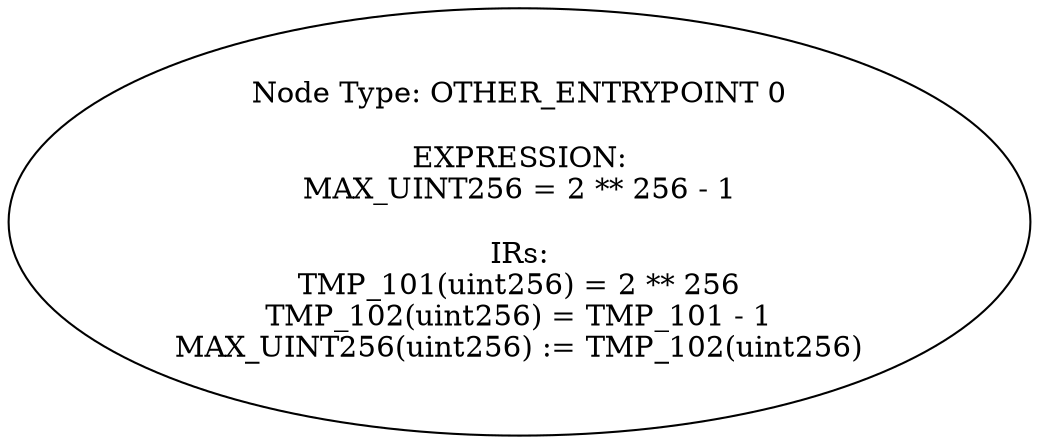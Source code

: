 digraph{
0[label="Node Type: OTHER_ENTRYPOINT 0

EXPRESSION:
MAX_UINT256 = 2 ** 256 - 1

IRs:
TMP_101(uint256) = 2 ** 256
TMP_102(uint256) = TMP_101 - 1
MAX_UINT256(uint256) := TMP_102(uint256)"];
}
